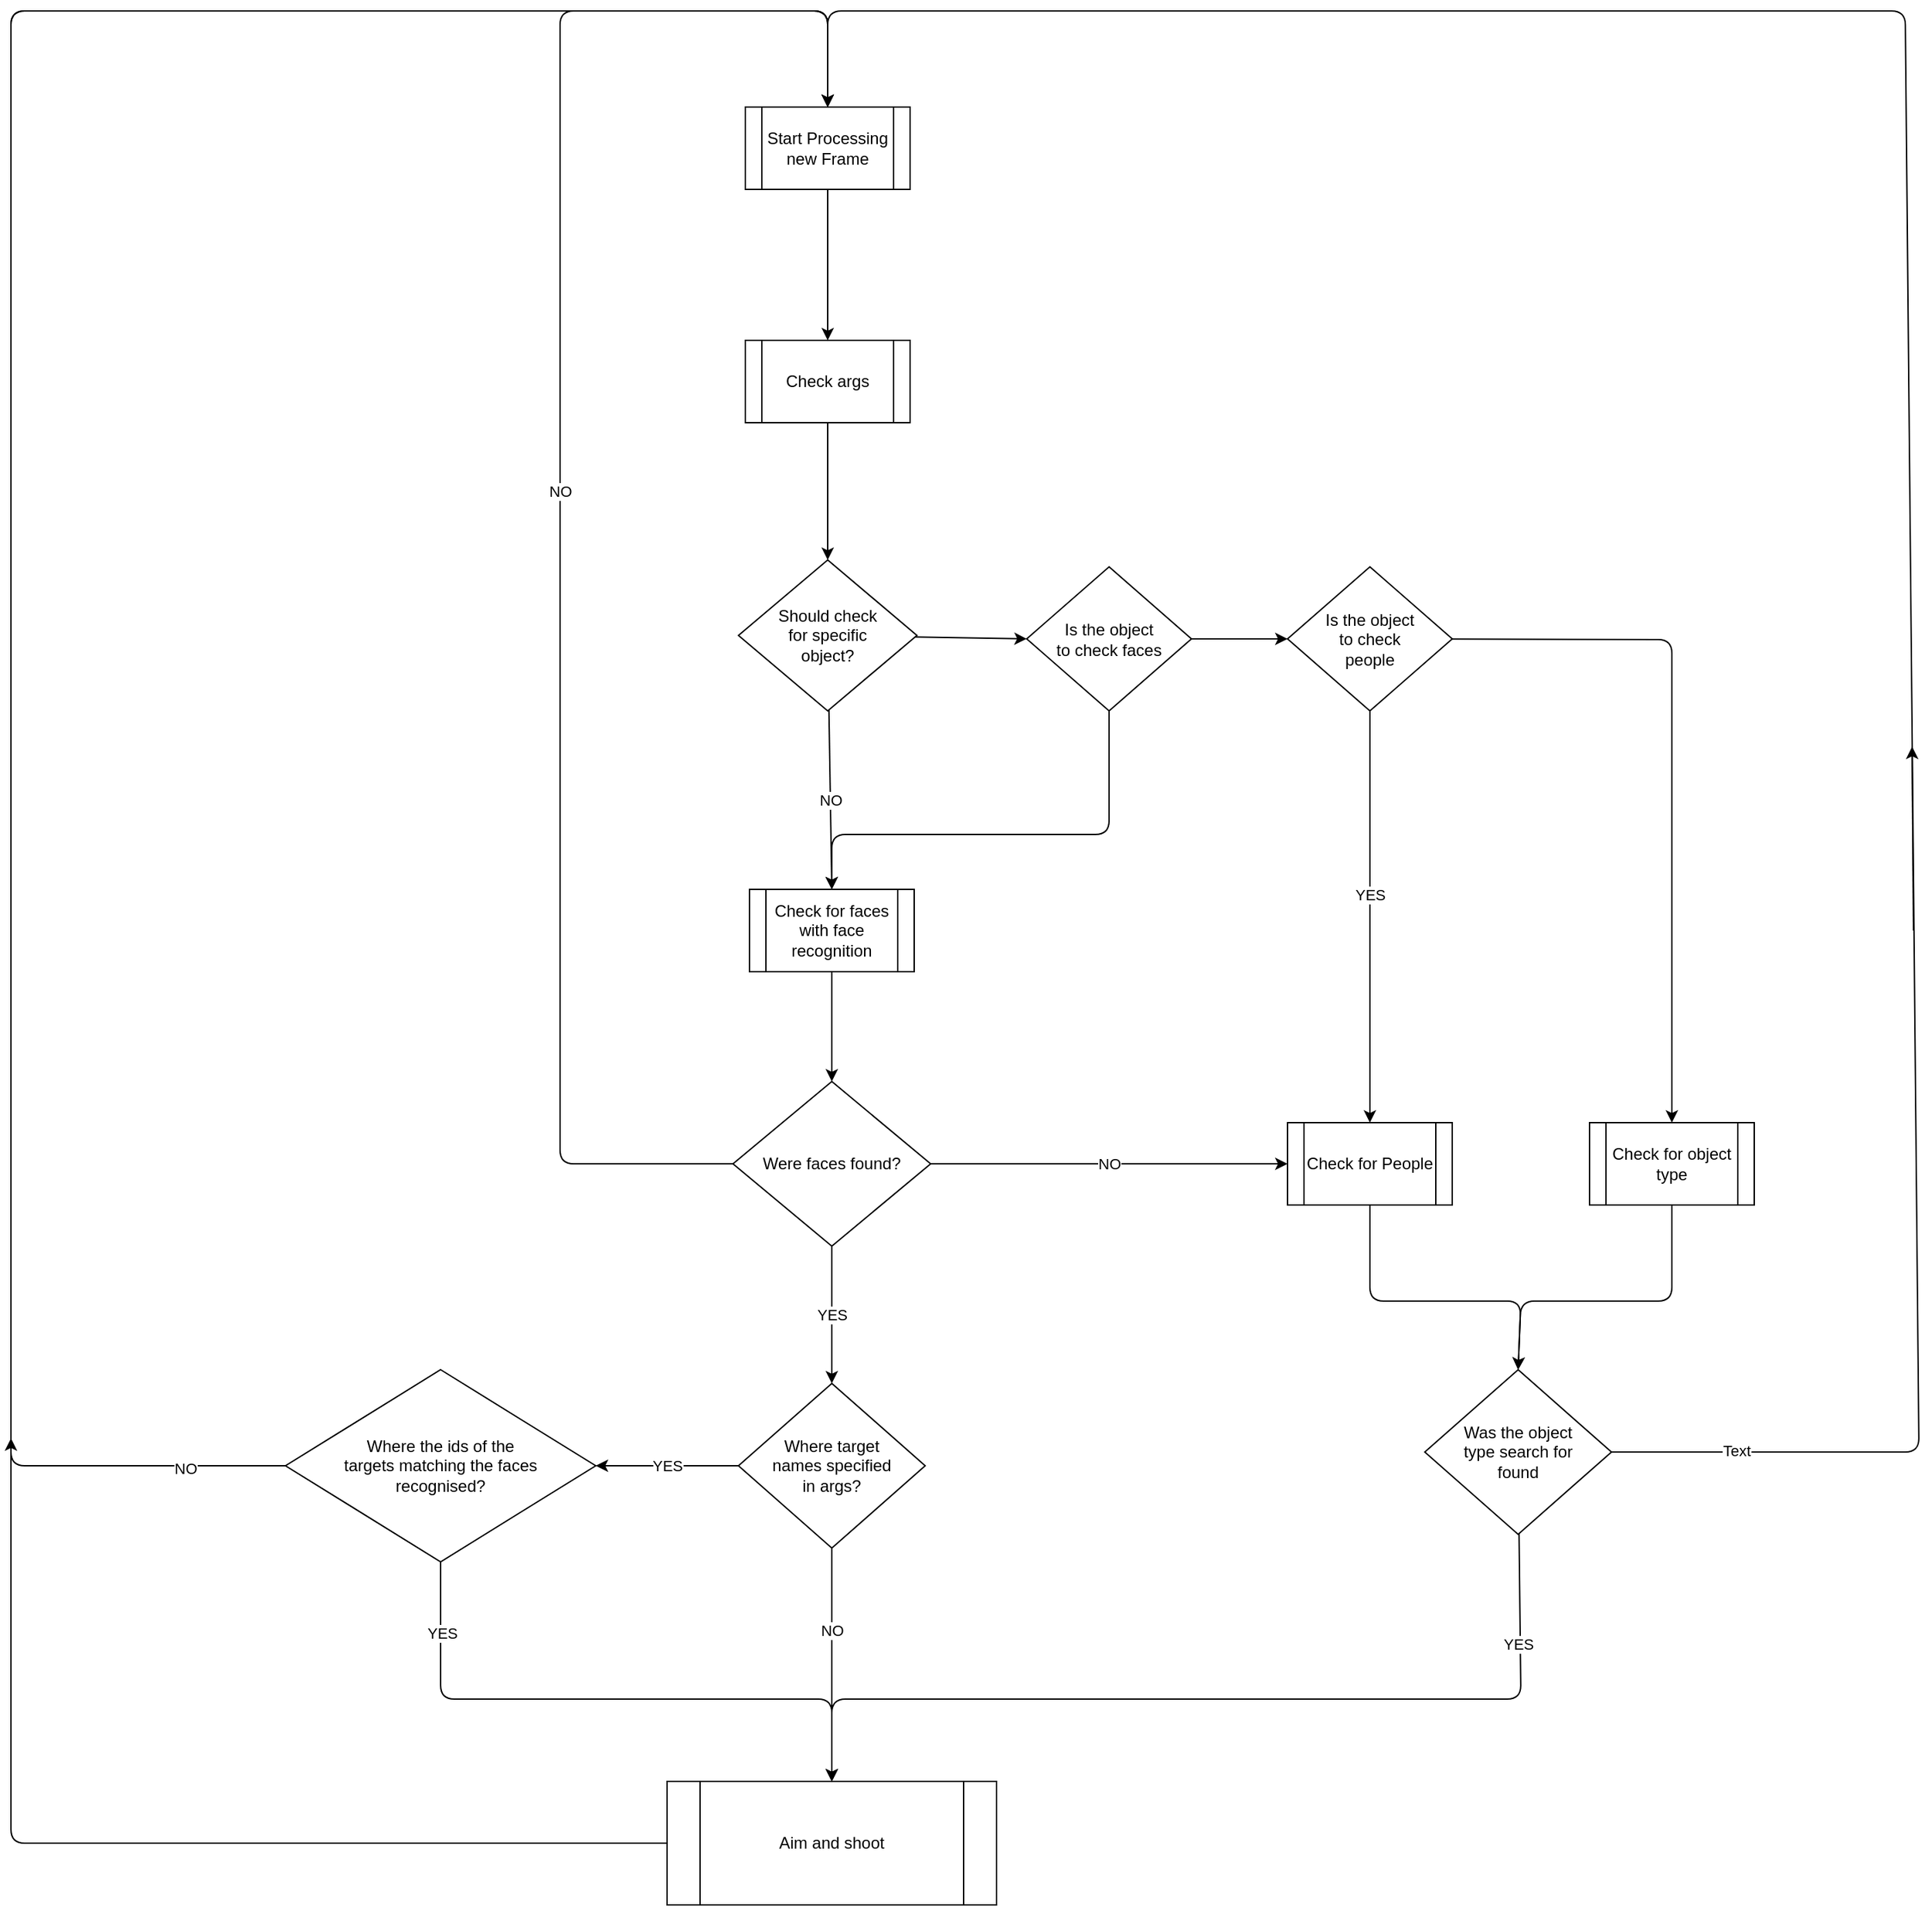 <mxfile>
    <diagram name="Page-1" id="4Fe1I5dRGEgEyMsVQMym">
        <mxGraphModel dx="1279" dy="250" grid="1" gridSize="10" guides="1" tooltips="1" connect="1" arrows="1" fold="1" page="1" pageScale="1" pageWidth="827" pageHeight="1169" math="0" shadow="0">
            <root>
                <mxCell id="0"/>
                <mxCell id="1" parent="0"/>
                <mxCell id="61" style="edgeStyle=none;html=1;entryX=0.5;entryY=0;entryDx=0;entryDy=0;" edge="1" parent="1" source="57" target="58">
                    <mxGeometry relative="1" as="geometry"/>
                </mxCell>
                <mxCell id="57" value="Start Processing new Frame" style="shape=process;whiteSpace=wrap;html=1;backgroundOutline=1;" vertex="1" parent="1">
                    <mxGeometry x="375" y="110" width="120" height="60" as="geometry"/>
                </mxCell>
                <mxCell id="62" style="edgeStyle=none;html=1;entryX=0.5;entryY=0;entryDx=0;entryDy=0;" edge="1" parent="1" source="58" target="59">
                    <mxGeometry relative="1" as="geometry"/>
                </mxCell>
                <mxCell id="58" value="Check args" style="shape=process;whiteSpace=wrap;html=1;backgroundOutline=1;" vertex="1" parent="1">
                    <mxGeometry x="375" y="280" width="120" height="60" as="geometry"/>
                </mxCell>
                <mxCell id="63" value="NO" style="edgeStyle=none;html=1;entryX=0.5;entryY=0;entryDx=0;entryDy=0;" edge="1" parent="1" source="59" target="60">
                    <mxGeometry relative="1" as="geometry">
                        <mxPoint as="offset"/>
                    </mxGeometry>
                </mxCell>
                <mxCell id="79" style="edgeStyle=none;html=1;entryX=0;entryY=0.5;entryDx=0;entryDy=0;" edge="1" parent="1" source="59" target="78">
                    <mxGeometry relative="1" as="geometry"/>
                </mxCell>
                <mxCell id="59" value="Should check for specific object?" style="rhombus;whiteSpace=wrap;html=1;spacingLeft=20;spacingBottom=0;spacingRight=20;" vertex="1" parent="1">
                    <mxGeometry x="370" y="440" width="130" height="110" as="geometry"/>
                </mxCell>
                <mxCell id="70" style="edgeStyle=none;html=1;entryX=0.5;entryY=0;entryDx=0;entryDy=0;" edge="1" parent="1" source="60" target="67">
                    <mxGeometry relative="1" as="geometry"/>
                </mxCell>
                <mxCell id="60" value="Check for faces with face recognition" style="shape=process;whiteSpace=wrap;html=1;backgroundOutline=1;" vertex="1" parent="1">
                    <mxGeometry x="378" y="680" width="120" height="60" as="geometry"/>
                </mxCell>
                <mxCell id="66" value="NO" style="edgeStyle=none;html=1;" edge="1" parent="1" source="64">
                    <mxGeometry x="-0.294" relative="1" as="geometry">
                        <mxPoint x="438" y="1330" as="targetPoint"/>
                        <mxPoint as="offset"/>
                    </mxGeometry>
                </mxCell>
                <mxCell id="95" value="YES" style="edgeStyle=none;html=1;entryX=1;entryY=0.5;entryDx=0;entryDy=0;" edge="1" parent="1" source="64" target="94">
                    <mxGeometry relative="1" as="geometry"/>
                </mxCell>
                <mxCell id="64" value="Where target names specified in args?" style="rhombus;whiteSpace=wrap;html=1;spacingLeft=20;spacingRight=20;" vertex="1" parent="1">
                    <mxGeometry x="370" y="1040" width="136" height="120" as="geometry"/>
                </mxCell>
                <mxCell id="68" value="NO" style="edgeStyle=none;html=1;entryX=0.5;entryY=0;entryDx=0;entryDy=0;" edge="1" parent="1" source="67" target="57">
                    <mxGeometry relative="1" as="geometry">
                        <mxPoint x="414" y="100" as="targetPoint"/>
                        <Array as="points">
                            <mxPoint x="240" y="880"/>
                            <mxPoint x="240" y="40"/>
                            <mxPoint x="435" y="40"/>
                        </Array>
                    </mxGeometry>
                </mxCell>
                <mxCell id="69" value="YES" style="edgeStyle=none;html=1;entryX=0.5;entryY=0;entryDx=0;entryDy=0;" edge="1" parent="1" source="67" target="64">
                    <mxGeometry relative="1" as="geometry"/>
                </mxCell>
                <mxCell id="73" value="NO" style="edgeStyle=none;html=1;entryX=0;entryY=0.5;entryDx=0;entryDy=0;" edge="1" parent="1" source="67" target="71">
                    <mxGeometry relative="1" as="geometry"/>
                </mxCell>
                <mxCell id="67" value="Were faces found?" style="rhombus;whiteSpace=wrap;html=1;" vertex="1" parent="1">
                    <mxGeometry x="366" y="820" width="144" height="120" as="geometry"/>
                </mxCell>
                <mxCell id="88" style="edgeStyle=none;html=1;entryX=0.5;entryY=0;entryDx=0;entryDy=0;" edge="1" parent="1" source="71" target="86">
                    <mxGeometry relative="1" as="geometry">
                        <mxPoint x="940" y="1030" as="targetPoint"/>
                        <Array as="points">
                            <mxPoint x="830" y="980"/>
                            <mxPoint x="940" y="980"/>
                        </Array>
                    </mxGeometry>
                </mxCell>
                <mxCell id="71" value="Check for People" style="shape=process;whiteSpace=wrap;html=1;backgroundOutline=1;" vertex="1" parent="1">
                    <mxGeometry x="770" y="850" width="120" height="60" as="geometry"/>
                </mxCell>
                <mxCell id="76" style="edgeStyle=none;html=1;entryX=0.5;entryY=0;entryDx=0;entryDy=0;" edge="1" parent="1" source="74" target="71">
                    <mxGeometry relative="1" as="geometry"/>
                </mxCell>
                <mxCell id="77" value="YES" style="edgeLabel;html=1;align=center;verticalAlign=middle;resizable=0;points=[];" vertex="1" connectable="0" parent="76">
                    <mxGeometry x="-0.109" relative="1" as="geometry">
                        <mxPoint as="offset"/>
                    </mxGeometry>
                </mxCell>
                <mxCell id="84" style="edgeStyle=none;html=1;entryX=0.5;entryY=0;entryDx=0;entryDy=0;" edge="1" parent="1" source="74" target="85">
                    <mxGeometry relative="1" as="geometry">
                        <mxPoint x="1050" y="830" as="targetPoint"/>
                        <Array as="points">
                            <mxPoint x="1050" y="498"/>
                        </Array>
                    </mxGeometry>
                </mxCell>
                <mxCell id="74" value="Is the object to check people" style="rhombus;whiteSpace=wrap;html=1;spacingLeft=20;spacingBottom=0;spacingRight=20;" vertex="1" parent="1">
                    <mxGeometry x="770" y="445" width="120" height="105" as="geometry"/>
                </mxCell>
                <mxCell id="80" style="edgeStyle=none;html=1;entryX=0;entryY=0.5;entryDx=0;entryDy=0;" edge="1" parent="1" source="78" target="74">
                    <mxGeometry relative="1" as="geometry"/>
                </mxCell>
                <mxCell id="81" style="edgeStyle=none;html=1;entryX=0.5;entryY=0;entryDx=0;entryDy=0;" edge="1" parent="1" source="78" target="60">
                    <mxGeometry relative="1" as="geometry">
                        <Array as="points">
                            <mxPoint x="640" y="640"/>
                            <mxPoint x="438" y="640"/>
                        </Array>
                    </mxGeometry>
                </mxCell>
                <mxCell id="78" value="Is the object to check faces" style="rhombus;whiteSpace=wrap;html=1;spacingLeft=20;spacingBottom=0;spacingRight=20;" vertex="1" parent="1">
                    <mxGeometry x="580" y="445" width="120" height="105" as="geometry"/>
                </mxCell>
                <mxCell id="102" style="edgeStyle=none;html=1;entryX=0.5;entryY=0;entryDx=0;entryDy=0;" edge="1" parent="1" source="82" target="57">
                    <mxGeometry relative="1" as="geometry">
                        <mxPoint x="438" y="1510" as="targetPoint"/>
                        <Array as="points">
                            <mxPoint x="-160" y="1375"/>
                            <mxPoint x="-160" y="40"/>
                            <mxPoint x="435" y="40"/>
                        </Array>
                    </mxGeometry>
                </mxCell>
                <mxCell id="82" value="Aim and shoot" style="shape=process;whiteSpace=wrap;html=1;backgroundOutline=1;" vertex="1" parent="1">
                    <mxGeometry x="318" y="1330" width="240" height="90" as="geometry"/>
                </mxCell>
                <mxCell id="87" style="edgeStyle=none;html=1;entryX=0.5;entryY=0;entryDx=0;entryDy=0;" edge="1" parent="1" source="85" target="86">
                    <mxGeometry relative="1" as="geometry">
                        <Array as="points">
                            <mxPoint x="1050" y="980"/>
                            <mxPoint x="940" y="980"/>
                        </Array>
                    </mxGeometry>
                </mxCell>
                <mxCell id="85" value="Check for object type" style="shape=process;whiteSpace=wrap;html=1;backgroundOutline=1;" vertex="1" parent="1">
                    <mxGeometry x="990" y="850" width="120" height="60" as="geometry"/>
                </mxCell>
                <mxCell id="89" value="YES" style="edgeStyle=none;html=1;entryX=0.5;entryY=0;entryDx=0;entryDy=0;" edge="1" parent="1" source="86" target="82">
                    <mxGeometry x="-0.764" y="-2" relative="1" as="geometry">
                        <Array as="points">
                            <mxPoint x="940" y="1270"/>
                            <mxPoint x="438" y="1270"/>
                        </Array>
                        <mxPoint as="offset"/>
                    </mxGeometry>
                </mxCell>
                <mxCell id="91" style="edgeStyle=none;html=1;entryX=0.5;entryY=0;entryDx=0;entryDy=0;" edge="1" parent="1" source="86" target="57">
                    <mxGeometry relative="1" as="geometry">
                        <Array as="points">
                            <mxPoint x="1230" y="1090"/>
                            <mxPoint x="1220" y="40"/>
                            <mxPoint x="435" y="40"/>
                        </Array>
                    </mxGeometry>
                </mxCell>
                <mxCell id="92" value="Text" style="edgeLabel;html=1;align=center;verticalAlign=middle;resizable=0;points=[];" vertex="1" connectable="0" parent="91">
                    <mxGeometry x="-0.915" y="1" relative="1" as="geometry">
                        <mxPoint as="offset"/>
                    </mxGeometry>
                </mxCell>
                <mxCell id="86" value="Was the object type search for found" style="rhombus;whiteSpace=wrap;html=1;spacingLeft=20;spacingRight=20;" vertex="1" parent="1">
                    <mxGeometry x="870" y="1030" width="136" height="120" as="geometry"/>
                </mxCell>
                <mxCell id="96" style="edgeStyle=none;html=1;entryX=0.5;entryY=0;entryDx=0;entryDy=0;" edge="1" parent="1" source="94" target="82">
                    <mxGeometry relative="1" as="geometry">
                        <Array as="points">
                            <mxPoint x="153" y="1270"/>
                            <mxPoint x="438" y="1270"/>
                        </Array>
                    </mxGeometry>
                </mxCell>
                <mxCell id="101" value="YES" style="edgeLabel;html=1;align=center;verticalAlign=middle;resizable=0;points=[];" vertex="1" connectable="0" parent="96">
                    <mxGeometry x="-0.768" y="1" relative="1" as="geometry">
                        <mxPoint as="offset"/>
                    </mxGeometry>
                </mxCell>
                <mxCell id="94" value="Where the ids of the targets matching the faces recognised?" style="rhombus;whiteSpace=wrap;html=1;spacingLeft=40;spacingRight=40;" vertex="1" parent="1">
                    <mxGeometry x="40" y="1030" width="226" height="140" as="geometry"/>
                </mxCell>
                <mxCell id="100" style="edgeStyle=none;html=1;entryX=0.5;entryY=0;entryDx=0;entryDy=0;exitX=0;exitY=0.5;exitDx=0;exitDy=0;" edge="1" parent="1" source="94" target="57">
                    <mxGeometry relative="1" as="geometry">
                        <mxPoint x="-179.434" y="1070" as="sourcePoint"/>
                        <Array as="points">
                            <mxPoint x="-160" y="1100"/>
                            <mxPoint x="-160" y="40"/>
                            <mxPoint x="435" y="40"/>
                        </Array>
                    </mxGeometry>
                </mxCell>
                <mxCell id="104" value="NO" style="edgeLabel;html=1;align=center;verticalAlign=middle;resizable=0;points=[];" vertex="1" connectable="0" parent="100">
                    <mxGeometry x="-0.924" y="2" relative="1" as="geometry">
                        <mxPoint as="offset"/>
                    </mxGeometry>
                </mxCell>
                <mxCell id="105" value="" style="endArrow=classic;html=1;" edge="1" parent="1">
                    <mxGeometry width="50" height="50" relative="1" as="geometry">
                        <mxPoint x="-160" y="1150" as="sourcePoint"/>
                        <mxPoint x="-160" y="1080" as="targetPoint"/>
                    </mxGeometry>
                </mxCell>
                <mxCell id="107" value="" style="endArrow=classic;html=1;" edge="1" parent="1">
                    <mxGeometry width="50" height="50" relative="1" as="geometry">
                        <mxPoint x="1226" y="710" as="sourcePoint"/>
                        <mxPoint x="1225" y="576" as="targetPoint"/>
                    </mxGeometry>
                </mxCell>
            </root>
        </mxGraphModel>
    </diagram>
</mxfile>